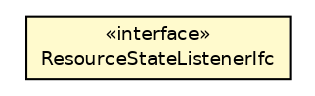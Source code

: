 #!/usr/local/bin/dot
#
# Class diagram 
# Generated by UMLGraph version 5.4 (http://www.umlgraph.org/)
#

digraph G {
	edge [fontname="Helvetica",fontsize=10,labelfontname="Helvetica",labelfontsize=10];
	node [fontname="Helvetica",fontsize=10,shape=plaintext];
	nodesep=0.25;
	ranksep=0.5;
	// jsl.modeling.elements.resource.ResourceStateListenerIfc
	c183298 [label=<<table title="jsl.modeling.elements.resource.ResourceStateListenerIfc" border="0" cellborder="1" cellspacing="0" cellpadding="2" port="p" bgcolor="lemonChiffon" href="./ResourceStateListenerIfc.html">
		<tr><td><table border="0" cellspacing="0" cellpadding="1">
<tr><td align="center" balign="center"> &#171;interface&#187; </td></tr>
<tr><td align="center" balign="center"> ResourceStateListenerIfc </td></tr>
		</table></td></tr>
		</table>>, URL="./ResourceStateListenerIfc.html", fontname="Helvetica", fontcolor="black", fontsize=9.0];
}

